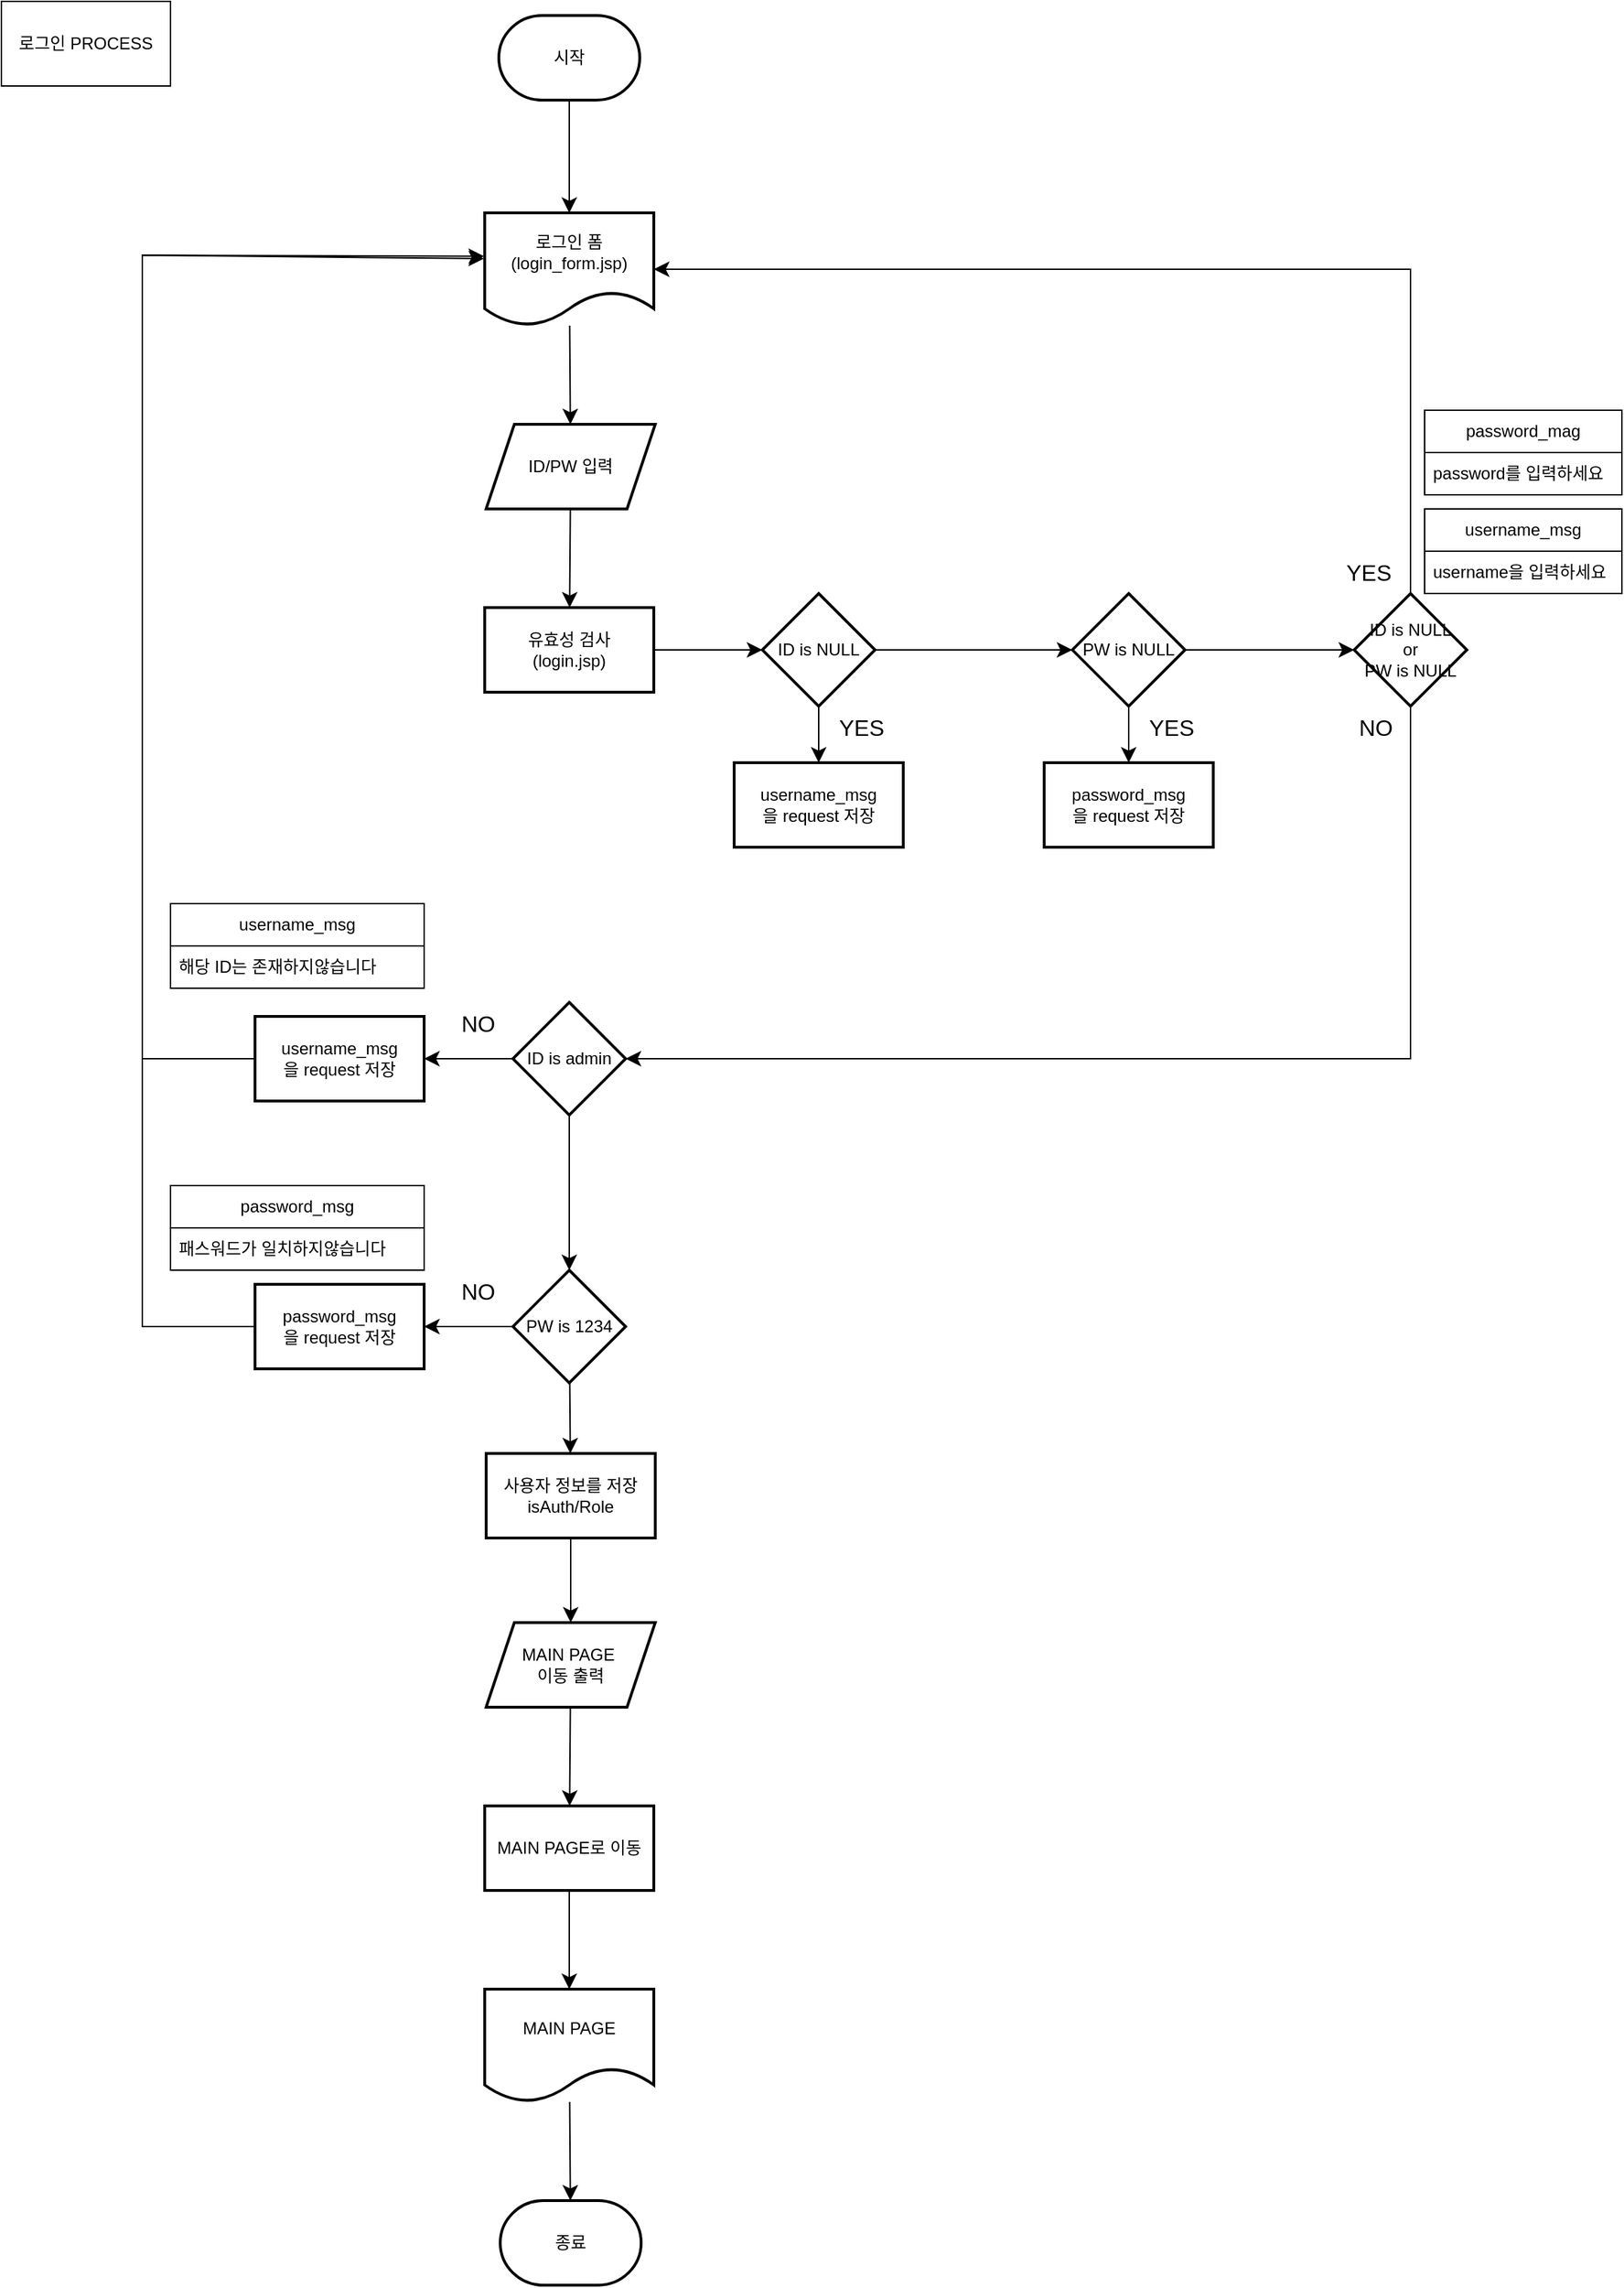 <mxfile version="24.7.17">
  <diagram id="C5RBs43oDa-KdzZeNtuy" name="Page-1">
    <mxGraphModel dx="1195" dy="745" grid="1" gridSize="10" guides="1" tooltips="1" connect="1" arrows="1" fold="1" page="1" pageScale="1" pageWidth="827" pageHeight="1169" math="0" shadow="0">
      <root>
        <mxCell id="WIyWlLk6GJQsqaUBKTNV-0" />
        <mxCell id="WIyWlLk6GJQsqaUBKTNV-1" parent="WIyWlLk6GJQsqaUBKTNV-0" />
        <mxCell id="uuCozM32TLdusNKYvDLU-5" value="" style="edgeStyle=none;curved=1;rounded=0;orthogonalLoop=1;jettySize=auto;html=1;fontSize=12;startSize=8;endSize=8;" edge="1" parent="WIyWlLk6GJQsqaUBKTNV-1" source="uuCozM32TLdusNKYvDLU-0" target="uuCozM32TLdusNKYvDLU-4">
          <mxGeometry relative="1" as="geometry" />
        </mxCell>
        <mxCell id="uuCozM32TLdusNKYvDLU-0" value="시작" style="strokeWidth=2;html=1;shape=mxgraph.flowchart.terminator;whiteSpace=wrap;" vertex="1" parent="WIyWlLk6GJQsqaUBKTNV-1">
          <mxGeometry x="363" y="40" width="100" height="60" as="geometry" />
        </mxCell>
        <mxCell id="uuCozM32TLdusNKYvDLU-1" value="종료" style="strokeWidth=2;html=1;shape=mxgraph.flowchart.terminator;whiteSpace=wrap;" vertex="1" parent="WIyWlLk6GJQsqaUBKTNV-1">
          <mxGeometry x="364" y="1590" width="100" height="60" as="geometry" />
        </mxCell>
        <mxCell id="uuCozM32TLdusNKYvDLU-2" value="로그인 PROCESS" style="rounded=0;whiteSpace=wrap;html=1;" vertex="1" parent="WIyWlLk6GJQsqaUBKTNV-1">
          <mxGeometry x="10" y="30" width="120" height="60" as="geometry" />
        </mxCell>
        <mxCell id="uuCozM32TLdusNKYvDLU-7" value="" style="edgeStyle=none;curved=1;rounded=0;orthogonalLoop=1;jettySize=auto;html=1;fontSize=12;startSize=8;endSize=8;" edge="1" parent="WIyWlLk6GJQsqaUBKTNV-1" source="uuCozM32TLdusNKYvDLU-4" target="uuCozM32TLdusNKYvDLU-6">
          <mxGeometry relative="1" as="geometry" />
        </mxCell>
        <mxCell id="uuCozM32TLdusNKYvDLU-4" value="로그인 폼&lt;div&gt;(login_form.jsp)&lt;/div&gt;" style="shape=document;whiteSpace=wrap;html=1;boundedLbl=1;strokeWidth=2;" vertex="1" parent="WIyWlLk6GJQsqaUBKTNV-1">
          <mxGeometry x="353" y="180" width="120" height="80" as="geometry" />
        </mxCell>
        <mxCell id="uuCozM32TLdusNKYvDLU-9" value="" style="edgeStyle=none;curved=1;rounded=0;orthogonalLoop=1;jettySize=auto;html=1;fontSize=12;startSize=8;endSize=8;" edge="1" parent="WIyWlLk6GJQsqaUBKTNV-1" source="uuCozM32TLdusNKYvDLU-6" target="uuCozM32TLdusNKYvDLU-8">
          <mxGeometry relative="1" as="geometry" />
        </mxCell>
        <mxCell id="uuCozM32TLdusNKYvDLU-6" value="ID/PW 입력" style="shape=parallelogram;perimeter=parallelogramPerimeter;whiteSpace=wrap;html=1;fixedSize=1;strokeWidth=2;" vertex="1" parent="WIyWlLk6GJQsqaUBKTNV-1">
          <mxGeometry x="354" y="330" width="120" height="60" as="geometry" />
        </mxCell>
        <mxCell id="uuCozM32TLdusNKYvDLU-11" value="" style="edgeStyle=none;curved=1;rounded=0;orthogonalLoop=1;jettySize=auto;html=1;fontSize=12;startSize=8;endSize=8;" edge="1" parent="WIyWlLk6GJQsqaUBKTNV-1" source="uuCozM32TLdusNKYvDLU-8" target="uuCozM32TLdusNKYvDLU-10">
          <mxGeometry relative="1" as="geometry" />
        </mxCell>
        <mxCell id="uuCozM32TLdusNKYvDLU-8" value="&lt;div&gt;유효성 검사&lt;/div&gt;(login.jsp)" style="whiteSpace=wrap;html=1;strokeWidth=2;" vertex="1" parent="WIyWlLk6GJQsqaUBKTNV-1">
          <mxGeometry x="353" y="460" width="120" height="60" as="geometry" />
        </mxCell>
        <mxCell id="uuCozM32TLdusNKYvDLU-21" value="" style="edgeStyle=none;curved=1;rounded=0;orthogonalLoop=1;jettySize=auto;html=1;fontSize=12;startSize=8;endSize=8;" edge="1" parent="WIyWlLk6GJQsqaUBKTNV-1" source="uuCozM32TLdusNKYvDLU-10" target="uuCozM32TLdusNKYvDLU-20">
          <mxGeometry relative="1" as="geometry" />
        </mxCell>
        <mxCell id="uuCozM32TLdusNKYvDLU-30" value="" style="edgeStyle=none;curved=1;rounded=0;orthogonalLoop=1;jettySize=auto;html=1;fontSize=12;startSize=8;endSize=8;" edge="1" parent="WIyWlLk6GJQsqaUBKTNV-1" source="uuCozM32TLdusNKYvDLU-10" target="uuCozM32TLdusNKYvDLU-29">
          <mxGeometry relative="1" as="geometry" />
        </mxCell>
        <mxCell id="uuCozM32TLdusNKYvDLU-10" value="ID is NULL" style="rhombus;whiteSpace=wrap;html=1;strokeWidth=2;" vertex="1" parent="WIyWlLk6GJQsqaUBKTNV-1">
          <mxGeometry x="550" y="450" width="80" height="80" as="geometry" />
        </mxCell>
        <mxCell id="uuCozM32TLdusNKYvDLU-15" value="username_msg" style="swimlane;fontStyle=0;childLayout=stackLayout;horizontal=1;startSize=30;horizontalStack=0;resizeParent=1;resizeParentMax=0;resizeLast=0;collapsible=1;marginBottom=0;whiteSpace=wrap;html=1;" vertex="1" parent="WIyWlLk6GJQsqaUBKTNV-1">
          <mxGeometry x="1020" y="390" width="140" height="60" as="geometry" />
        </mxCell>
        <mxCell id="uuCozM32TLdusNKYvDLU-16" value="username을 입력하세요" style="text;strokeColor=none;fillColor=none;align=left;verticalAlign=middle;spacingLeft=4;spacingRight=4;overflow=hidden;points=[[0,0.5],[1,0.5]];portConstraint=eastwest;rotatable=0;whiteSpace=wrap;html=1;" vertex="1" parent="uuCozM32TLdusNKYvDLU-15">
          <mxGeometry y="30" width="140" height="30" as="geometry" />
        </mxCell>
        <mxCell id="uuCozM32TLdusNKYvDLU-19" value="YES" style="text;html=1;align=center;verticalAlign=middle;resizable=0;points=[];autosize=1;strokeColor=none;fillColor=none;fontSize=16;" vertex="1" parent="WIyWlLk6GJQsqaUBKTNV-1">
          <mxGeometry x="590" y="530" width="60" height="30" as="geometry" />
        </mxCell>
        <mxCell id="uuCozM32TLdusNKYvDLU-32" value="" style="edgeStyle=none;curved=1;rounded=0;orthogonalLoop=1;jettySize=auto;html=1;fontSize=12;startSize=8;endSize=8;" edge="1" parent="WIyWlLk6GJQsqaUBKTNV-1" source="uuCozM32TLdusNKYvDLU-20" target="uuCozM32TLdusNKYvDLU-31">
          <mxGeometry relative="1" as="geometry" />
        </mxCell>
        <mxCell id="uuCozM32TLdusNKYvDLU-34" value="" style="edgeStyle=none;curved=1;rounded=0;orthogonalLoop=1;jettySize=auto;html=1;fontSize=12;startSize=8;endSize=8;" edge="1" parent="WIyWlLk6GJQsqaUBKTNV-1" source="uuCozM32TLdusNKYvDLU-20" target="uuCozM32TLdusNKYvDLU-33">
          <mxGeometry relative="1" as="geometry" />
        </mxCell>
        <mxCell id="uuCozM32TLdusNKYvDLU-20" value="PW is NULL" style="rhombus;whiteSpace=wrap;html=1;strokeWidth=2;" vertex="1" parent="WIyWlLk6GJQsqaUBKTNV-1">
          <mxGeometry x="770" y="450" width="80" height="80" as="geometry" />
        </mxCell>
        <mxCell id="uuCozM32TLdusNKYvDLU-23" value="password_mag" style="swimlane;fontStyle=0;childLayout=stackLayout;horizontal=1;startSize=30;horizontalStack=0;resizeParent=1;resizeParentMax=0;resizeLast=0;collapsible=1;marginBottom=0;whiteSpace=wrap;html=1;" vertex="1" parent="WIyWlLk6GJQsqaUBKTNV-1">
          <mxGeometry x="1020" y="320" width="140" height="60" as="geometry" />
        </mxCell>
        <mxCell id="uuCozM32TLdusNKYvDLU-24" value="password를 입력하세요" style="text;strokeColor=none;fillColor=none;align=left;verticalAlign=middle;spacingLeft=4;spacingRight=4;overflow=hidden;points=[[0,0.5],[1,0.5]];portConstraint=eastwest;rotatable=0;whiteSpace=wrap;html=1;" vertex="1" parent="uuCozM32TLdusNKYvDLU-23">
          <mxGeometry y="30" width="140" height="30" as="geometry" />
        </mxCell>
        <mxCell id="uuCozM32TLdusNKYvDLU-25" value="YES" style="text;html=1;align=center;verticalAlign=middle;resizable=0;points=[];autosize=1;strokeColor=none;fillColor=none;fontSize=16;" vertex="1" parent="WIyWlLk6GJQsqaUBKTNV-1">
          <mxGeometry x="810" y="530" width="60" height="30" as="geometry" />
        </mxCell>
        <mxCell id="uuCozM32TLdusNKYvDLU-29" value="username_msg&lt;br&gt;을 request 저장" style="whiteSpace=wrap;html=1;strokeWidth=2;" vertex="1" parent="WIyWlLk6GJQsqaUBKTNV-1">
          <mxGeometry x="530" y="570" width="120" height="60" as="geometry" />
        </mxCell>
        <mxCell id="uuCozM32TLdusNKYvDLU-31" value="password_msg&lt;br&gt;을 request 저장" style="whiteSpace=wrap;html=1;strokeWidth=2;" vertex="1" parent="WIyWlLk6GJQsqaUBKTNV-1">
          <mxGeometry x="750" y="570" width="120" height="60" as="geometry" />
        </mxCell>
        <mxCell id="uuCozM32TLdusNKYvDLU-42" value="" style="edgeStyle=none;curved=0;rounded=0;orthogonalLoop=1;jettySize=auto;html=1;fontSize=12;startSize=8;endSize=8;" edge="1" parent="WIyWlLk6GJQsqaUBKTNV-1" source="uuCozM32TLdusNKYvDLU-33" target="uuCozM32TLdusNKYvDLU-41">
          <mxGeometry relative="1" as="geometry">
            <Array as="points">
              <mxPoint x="1010" y="780" />
            </Array>
          </mxGeometry>
        </mxCell>
        <mxCell id="uuCozM32TLdusNKYvDLU-33" value="ID is NULL&lt;div&gt;or&lt;/div&gt;&lt;div&gt;PW is NULL&lt;/div&gt;" style="rhombus;whiteSpace=wrap;html=1;strokeWidth=2;" vertex="1" parent="WIyWlLk6GJQsqaUBKTNV-1">
          <mxGeometry x="970" y="450" width="80" height="80" as="geometry" />
        </mxCell>
        <mxCell id="uuCozM32TLdusNKYvDLU-35" value="" style="endArrow=classic;html=1;rounded=0;fontSize=12;startSize=8;endSize=8;curved=0;exitX=0.512;exitY=0.067;exitDx=0;exitDy=0;exitPerimeter=0;entryX=0.989;entryY=0.365;entryDx=0;entryDy=0;entryPerimeter=0;strokeColor=none;fillColor=#647687;" edge="1" parent="WIyWlLk6GJQsqaUBKTNV-1" source="uuCozM32TLdusNKYvDLU-33" target="uuCozM32TLdusNKYvDLU-4">
          <mxGeometry width="50" height="50" relative="1" as="geometry">
            <mxPoint x="730" y="370" as="sourcePoint" />
            <mxPoint x="780" y="320" as="targetPoint" />
            <Array as="points">
              <mxPoint x="1011" y="220" />
            </Array>
          </mxGeometry>
        </mxCell>
        <mxCell id="uuCozM32TLdusNKYvDLU-36" value="" style="endArrow=classic;html=1;rounded=0;fontSize=12;startSize=8;endSize=8;curved=0;exitX=0.5;exitY=0;exitDx=0;exitDy=0;entryX=1;entryY=0.5;entryDx=0;entryDy=0;" edge="1" parent="WIyWlLk6GJQsqaUBKTNV-1" source="uuCozM32TLdusNKYvDLU-33" target="uuCozM32TLdusNKYvDLU-4">
          <mxGeometry width="50" height="50" relative="1" as="geometry">
            <mxPoint x="730" y="370" as="sourcePoint" />
            <mxPoint x="780" y="320" as="targetPoint" />
            <Array as="points">
              <mxPoint x="1010" y="220" />
            </Array>
          </mxGeometry>
        </mxCell>
        <mxCell id="uuCozM32TLdusNKYvDLU-37" value="YES" style="text;html=1;align=center;verticalAlign=middle;resizable=0;points=[];autosize=1;strokeColor=none;fillColor=none;fontSize=16;" vertex="1" parent="WIyWlLk6GJQsqaUBKTNV-1">
          <mxGeometry x="950" y="420" width="60" height="30" as="geometry" />
        </mxCell>
        <mxCell id="uuCozM32TLdusNKYvDLU-39" value="NO" style="text;html=1;align=center;verticalAlign=middle;resizable=0;points=[];autosize=1;strokeColor=none;fillColor=none;fontSize=16;" vertex="1" parent="WIyWlLk6GJQsqaUBKTNV-1">
          <mxGeometry x="960" y="530" width="50" height="30" as="geometry" />
        </mxCell>
        <mxCell id="uuCozM32TLdusNKYvDLU-44" value="" style="edgeStyle=none;curved=1;rounded=0;orthogonalLoop=1;jettySize=auto;html=1;fontSize=12;startSize=8;endSize=8;" edge="1" parent="WIyWlLk6GJQsqaUBKTNV-1" source="uuCozM32TLdusNKYvDLU-41" target="uuCozM32TLdusNKYvDLU-43">
          <mxGeometry relative="1" as="geometry" />
        </mxCell>
        <mxCell id="uuCozM32TLdusNKYvDLU-53" value="" style="edgeStyle=none;curved=1;rounded=0;orthogonalLoop=1;jettySize=auto;html=1;fontSize=12;startSize=8;endSize=8;" edge="1" parent="WIyWlLk6GJQsqaUBKTNV-1" source="uuCozM32TLdusNKYvDLU-41" target="uuCozM32TLdusNKYvDLU-52">
          <mxGeometry relative="1" as="geometry" />
        </mxCell>
        <mxCell id="uuCozM32TLdusNKYvDLU-41" value="ID is admin" style="rhombus;whiteSpace=wrap;html=1;strokeWidth=2;" vertex="1" parent="WIyWlLk6GJQsqaUBKTNV-1">
          <mxGeometry x="373" y="740" width="80" height="80" as="geometry" />
        </mxCell>
        <mxCell id="uuCozM32TLdusNKYvDLU-57" value="" style="edgeStyle=none;curved=1;rounded=0;orthogonalLoop=1;jettySize=auto;html=1;fontSize=12;startSize=8;endSize=8;" edge="1" parent="WIyWlLk6GJQsqaUBKTNV-1" source="uuCozM32TLdusNKYvDLU-43" target="uuCozM32TLdusNKYvDLU-56">
          <mxGeometry relative="1" as="geometry" />
        </mxCell>
        <mxCell id="uuCozM32TLdusNKYvDLU-60" value="" style="edgeStyle=none;curved=1;rounded=0;orthogonalLoop=1;jettySize=auto;html=1;fontSize=12;startSize=8;endSize=8;" edge="1" parent="WIyWlLk6GJQsqaUBKTNV-1" source="uuCozM32TLdusNKYvDLU-43" target="uuCozM32TLdusNKYvDLU-59">
          <mxGeometry relative="1" as="geometry" />
        </mxCell>
        <mxCell id="uuCozM32TLdusNKYvDLU-43" value="PW is 1234" style="rhombus;whiteSpace=wrap;html=1;strokeWidth=2;" vertex="1" parent="WIyWlLk6GJQsqaUBKTNV-1">
          <mxGeometry x="373" y="930" width="80" height="80" as="geometry" />
        </mxCell>
        <mxCell id="uuCozM32TLdusNKYvDLU-45" value="" style="endArrow=classic;html=1;rounded=0;fontSize=12;startSize=8;endSize=8;curved=0;entryX=-0.004;entryY=0.385;entryDx=0;entryDy=0;entryPerimeter=0;exitX=0;exitY=0.5;exitDx=0;exitDy=0;" edge="1" parent="WIyWlLk6GJQsqaUBKTNV-1" source="uuCozM32TLdusNKYvDLU-52" target="uuCozM32TLdusNKYvDLU-4">
          <mxGeometry width="50" height="50" relative="1" as="geometry">
            <mxPoint x="180" y="780" as="sourcePoint" />
            <mxPoint x="550" y="550" as="targetPoint" />
            <Array as="points">
              <mxPoint x="110" y="780" />
              <mxPoint x="110" y="210" />
            </Array>
          </mxGeometry>
        </mxCell>
        <mxCell id="uuCozM32TLdusNKYvDLU-46" value="NO" style="text;html=1;align=center;verticalAlign=middle;resizable=0;points=[];autosize=1;strokeColor=none;fillColor=none;fontSize=16;" vertex="1" parent="WIyWlLk6GJQsqaUBKTNV-1">
          <mxGeometry x="323" y="740" width="50" height="30" as="geometry" />
        </mxCell>
        <mxCell id="uuCozM32TLdusNKYvDLU-47" value="username_msg" style="swimlane;fontStyle=0;childLayout=stackLayout;horizontal=1;startSize=30;horizontalStack=0;resizeParent=1;resizeParentMax=0;resizeLast=0;collapsible=1;marginBottom=0;whiteSpace=wrap;html=1;" vertex="1" parent="WIyWlLk6GJQsqaUBKTNV-1">
          <mxGeometry x="130" y="670" width="180" height="60" as="geometry" />
        </mxCell>
        <mxCell id="uuCozM32TLdusNKYvDLU-48" value="해당 ID는 존재하지않습니다" style="text;strokeColor=none;fillColor=none;align=left;verticalAlign=middle;spacingLeft=4;spacingRight=4;overflow=hidden;points=[[0,0.5],[1,0.5]];portConstraint=eastwest;rotatable=0;whiteSpace=wrap;html=1;" vertex="1" parent="uuCozM32TLdusNKYvDLU-47">
          <mxGeometry y="30" width="180" height="30" as="geometry" />
        </mxCell>
        <mxCell id="uuCozM32TLdusNKYvDLU-49" value="" style="endArrow=classic;html=1;rounded=0;fontSize=12;startSize=8;endSize=8;curved=0;entryX=-0.004;entryY=0.406;entryDx=0;entryDy=0;entryPerimeter=0;exitX=0;exitY=0.5;exitDx=0;exitDy=0;" edge="1" parent="WIyWlLk6GJQsqaUBKTNV-1" source="uuCozM32TLdusNKYvDLU-56" target="uuCozM32TLdusNKYvDLU-4">
          <mxGeometry width="50" height="50" relative="1" as="geometry">
            <mxPoint x="180" y="970" as="sourcePoint" />
            <mxPoint x="363" y="221" as="targetPoint" />
            <Array as="points">
              <mxPoint x="110" y="970" />
              <mxPoint x="110" y="210" />
            </Array>
          </mxGeometry>
        </mxCell>
        <mxCell id="uuCozM32TLdusNKYvDLU-50" value="password_msg" style="swimlane;fontStyle=0;childLayout=stackLayout;horizontal=1;startSize=30;horizontalStack=0;resizeParent=1;resizeParentMax=0;resizeLast=0;collapsible=1;marginBottom=0;whiteSpace=wrap;html=1;" vertex="1" parent="WIyWlLk6GJQsqaUBKTNV-1">
          <mxGeometry x="130" y="870" width="180" height="60" as="geometry" />
        </mxCell>
        <mxCell id="uuCozM32TLdusNKYvDLU-51" value="패스워드가 일치하지않습니다" style="text;strokeColor=none;fillColor=none;align=left;verticalAlign=middle;spacingLeft=4;spacingRight=4;overflow=hidden;points=[[0,0.5],[1,0.5]];portConstraint=eastwest;rotatable=0;whiteSpace=wrap;html=1;" vertex="1" parent="uuCozM32TLdusNKYvDLU-50">
          <mxGeometry y="30" width="180" height="30" as="geometry" />
        </mxCell>
        <mxCell id="uuCozM32TLdusNKYvDLU-52" value="username_msg&lt;br&gt;을 request 저장" style="whiteSpace=wrap;html=1;strokeWidth=2;" vertex="1" parent="WIyWlLk6GJQsqaUBKTNV-1">
          <mxGeometry x="190" y="750" width="120" height="60" as="geometry" />
        </mxCell>
        <mxCell id="uuCozM32TLdusNKYvDLU-56" value="password_msg&lt;br&gt;을 request 저장" style="whiteSpace=wrap;html=1;strokeWidth=2;" vertex="1" parent="WIyWlLk6GJQsqaUBKTNV-1">
          <mxGeometry x="190" y="940" width="120" height="60" as="geometry" />
        </mxCell>
        <mxCell id="uuCozM32TLdusNKYvDLU-58" value="NO" style="text;html=1;align=center;verticalAlign=middle;resizable=0;points=[];autosize=1;strokeColor=none;fillColor=none;fontSize=16;" vertex="1" parent="WIyWlLk6GJQsqaUBKTNV-1">
          <mxGeometry x="323" y="930" width="50" height="30" as="geometry" />
        </mxCell>
        <mxCell id="uuCozM32TLdusNKYvDLU-62" value="" style="edgeStyle=none;curved=1;rounded=0;orthogonalLoop=1;jettySize=auto;html=1;fontSize=12;startSize=8;endSize=8;" edge="1" parent="WIyWlLk6GJQsqaUBKTNV-1" source="uuCozM32TLdusNKYvDLU-59" target="uuCozM32TLdusNKYvDLU-61">
          <mxGeometry relative="1" as="geometry" />
        </mxCell>
        <mxCell id="uuCozM32TLdusNKYvDLU-59" value="사용자 정보를 저장&lt;div&gt;isAuth/Role&lt;/div&gt;" style="whiteSpace=wrap;html=1;strokeWidth=2;" vertex="1" parent="WIyWlLk6GJQsqaUBKTNV-1">
          <mxGeometry x="354" y="1060" width="120" height="60" as="geometry" />
        </mxCell>
        <mxCell id="uuCozM32TLdusNKYvDLU-65" value="" style="edgeStyle=none;curved=1;rounded=0;orthogonalLoop=1;jettySize=auto;html=1;fontSize=12;startSize=8;endSize=8;" edge="1" parent="WIyWlLk6GJQsqaUBKTNV-1" source="uuCozM32TLdusNKYvDLU-61" target="uuCozM32TLdusNKYvDLU-64">
          <mxGeometry relative="1" as="geometry" />
        </mxCell>
        <mxCell id="uuCozM32TLdusNKYvDLU-61" value="MAIN PAGE&amp;nbsp;&lt;div&gt;이동 출력&lt;/div&gt;" style="shape=parallelogram;perimeter=parallelogramPerimeter;whiteSpace=wrap;html=1;fixedSize=1;strokeWidth=2;" vertex="1" parent="WIyWlLk6GJQsqaUBKTNV-1">
          <mxGeometry x="354" y="1180" width="120" height="60" as="geometry" />
        </mxCell>
        <mxCell id="uuCozM32TLdusNKYvDLU-69" value="" style="edgeStyle=none;curved=1;rounded=0;orthogonalLoop=1;jettySize=auto;html=1;fontSize=12;startSize=8;endSize=8;" edge="1" parent="WIyWlLk6GJQsqaUBKTNV-1" source="uuCozM32TLdusNKYvDLU-64" target="uuCozM32TLdusNKYvDLU-68">
          <mxGeometry relative="1" as="geometry" />
        </mxCell>
        <mxCell id="uuCozM32TLdusNKYvDLU-64" value="MAIN PAGE로 이동" style="whiteSpace=wrap;html=1;strokeWidth=2;" vertex="1" parent="WIyWlLk6GJQsqaUBKTNV-1">
          <mxGeometry x="353" y="1310" width="120" height="60" as="geometry" />
        </mxCell>
        <mxCell id="uuCozM32TLdusNKYvDLU-70" value="" style="edgeStyle=none;curved=1;rounded=0;orthogonalLoop=1;jettySize=auto;html=1;fontSize=12;startSize=8;endSize=8;" edge="1" parent="WIyWlLk6GJQsqaUBKTNV-1" source="uuCozM32TLdusNKYvDLU-68" target="uuCozM32TLdusNKYvDLU-1">
          <mxGeometry relative="1" as="geometry" />
        </mxCell>
        <mxCell id="uuCozM32TLdusNKYvDLU-68" value="MAIN PAGE" style="shape=document;whiteSpace=wrap;html=1;boundedLbl=1;strokeWidth=2;" vertex="1" parent="WIyWlLk6GJQsqaUBKTNV-1">
          <mxGeometry x="353" y="1440" width="120" height="80" as="geometry" />
        </mxCell>
      </root>
    </mxGraphModel>
  </diagram>
</mxfile>
